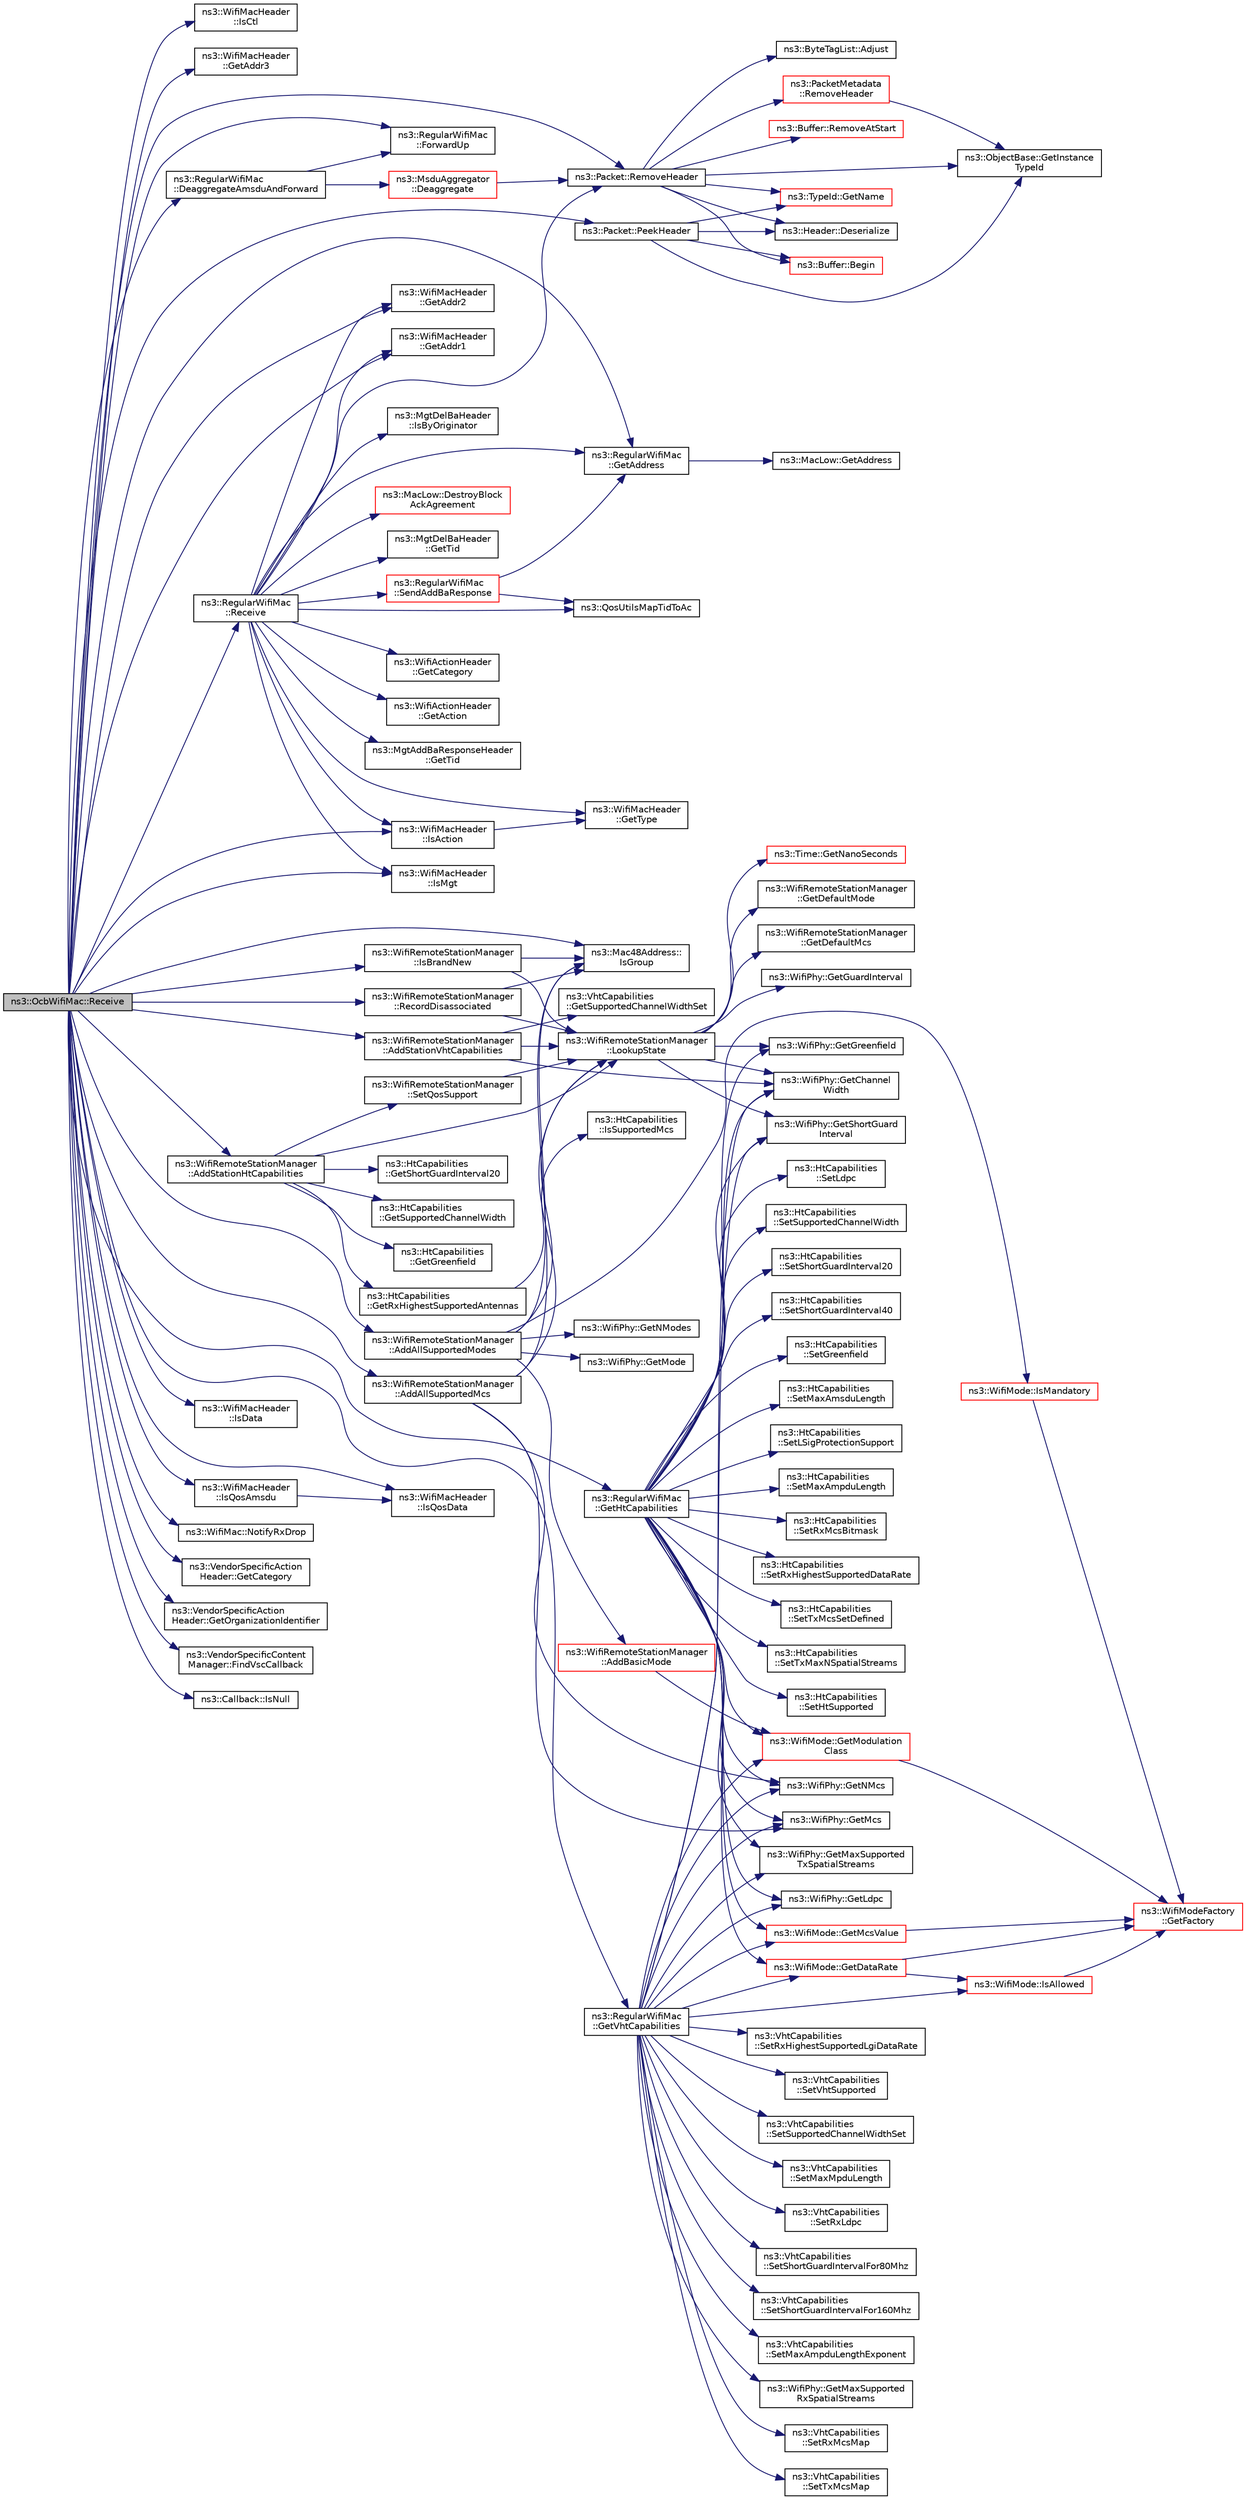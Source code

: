 digraph "ns3::OcbWifiMac::Receive"
{
  edge [fontname="Helvetica",fontsize="10",labelfontname="Helvetica",labelfontsize="10"];
  node [fontname="Helvetica",fontsize="10",shape=record];
  rankdir="LR";
  Node1 [label="ns3::OcbWifiMac::Receive",height=0.2,width=0.4,color="black", fillcolor="grey75", style="filled", fontcolor="black"];
  Node1 -> Node2 [color="midnightblue",fontsize="10",style="solid"];
  Node2 [label="ns3::WifiMacHeader\l::IsCtl",height=0.2,width=0.4,color="black", fillcolor="white", style="filled",URL="$d2/d9b/classns3_1_1WifiMacHeader.html#a68e62b3165160b22b5e1106f8ffaa6a2"];
  Node1 -> Node3 [color="midnightblue",fontsize="10",style="solid"];
  Node3 [label="ns3::WifiMacHeader\l::GetAddr3",height=0.2,width=0.4,color="black", fillcolor="white", style="filled",URL="$d2/d9b/classns3_1_1WifiMacHeader.html#a56740bc044a0b2003164492cf208501b"];
  Node1 -> Node4 [color="midnightblue",fontsize="10",style="solid"];
  Node4 [label="ns3::WifiMacHeader\l::GetAddr2",height=0.2,width=0.4,color="black", fillcolor="white", style="filled",URL="$d2/d9b/classns3_1_1WifiMacHeader.html#ac1fa908f4fb46931e5b33e3f4daa54d2"];
  Node1 -> Node5 [color="midnightblue",fontsize="10",style="solid"];
  Node5 [label="ns3::WifiMacHeader\l::GetAddr1",height=0.2,width=0.4,color="black", fillcolor="white", style="filled",URL="$d2/d9b/classns3_1_1WifiMacHeader.html#a5ddcfd82e7c5a17ffea5be9246544530"];
  Node1 -> Node6 [color="midnightblue",fontsize="10",style="solid"];
  Node6 [label="ns3::WifiRemoteStationManager\l::IsBrandNew",height=0.2,width=0.4,color="black", fillcolor="white", style="filled",URL="$d6/d65/classns3_1_1WifiRemoteStationManager.html#a7545940536c6520140bc7ff44b952d5d"];
  Node6 -> Node7 [color="midnightblue",fontsize="10",style="solid"];
  Node7 [label="ns3::Mac48Address::\lIsGroup",height=0.2,width=0.4,color="black", fillcolor="white", style="filled",URL="$db/dee/classns3_1_1Mac48Address.html#ae191b13b8ecd9d138c2301483ab826e8"];
  Node6 -> Node8 [color="midnightblue",fontsize="10",style="solid"];
  Node8 [label="ns3::WifiRemoteStationManager\l::LookupState",height=0.2,width=0.4,color="black", fillcolor="white", style="filled",URL="$d6/d65/classns3_1_1WifiRemoteStationManager.html#aa92633f587338f32789e9210c82c6815"];
  Node8 -> Node9 [color="midnightblue",fontsize="10",style="solid"];
  Node9 [label="ns3::WifiRemoteStationManager\l::GetDefaultMode",height=0.2,width=0.4,color="black", fillcolor="white", style="filled",URL="$d6/d65/classns3_1_1WifiRemoteStationManager.html#a54cc63cdbc8067b7f737be74a9e0081c"];
  Node8 -> Node10 [color="midnightblue",fontsize="10",style="solid"];
  Node10 [label="ns3::WifiRemoteStationManager\l::GetDefaultMcs",height=0.2,width=0.4,color="black", fillcolor="white", style="filled",URL="$d6/d65/classns3_1_1WifiRemoteStationManager.html#ac088d1a4943d51a3fa0a9fbf42fdf961"];
  Node8 -> Node11 [color="midnightblue",fontsize="10",style="solid"];
  Node11 [label="ns3::WifiPhy::GetChannel\lWidth",height=0.2,width=0.4,color="black", fillcolor="white", style="filled",URL="$d6/d5a/classns3_1_1WifiPhy.html#a4a5d5009b3b3308f2baeed42a2007189"];
  Node8 -> Node12 [color="midnightblue",fontsize="10",style="solid"];
  Node12 [label="ns3::WifiPhy::GetShortGuard\lInterval",height=0.2,width=0.4,color="black", fillcolor="white", style="filled",URL="$d6/d5a/classns3_1_1WifiPhy.html#ae907e448ace9df4d647c8f97bbec23fc"];
  Node8 -> Node13 [color="midnightblue",fontsize="10",style="solid"];
  Node13 [label="ns3::WifiPhy::GetGuardInterval",height=0.2,width=0.4,color="black", fillcolor="white", style="filled",URL="$d6/d5a/classns3_1_1WifiPhy.html#adb22fbf368dfbf0864f08319d8fcb86e"];
  Node8 -> Node14 [color="midnightblue",fontsize="10",style="solid"];
  Node14 [label="ns3::Time::GetNanoSeconds",height=0.2,width=0.4,color="red", fillcolor="white", style="filled",URL="$dc/d04/classns3_1_1Time.html#a2fdb7bf0e1f5cd93b6149cb37bbb7f08"];
  Node8 -> Node15 [color="midnightblue",fontsize="10",style="solid"];
  Node15 [label="ns3::WifiPhy::GetGreenfield",height=0.2,width=0.4,color="black", fillcolor="white", style="filled",URL="$d6/d5a/classns3_1_1WifiPhy.html#ad7d61a882a8bd1ece3bcb76eeb600d28"];
  Node1 -> Node16 [color="midnightblue",fontsize="10",style="solid"];
  Node16 [label="ns3::WifiRemoteStationManager\l::AddAllSupportedMcs",height=0.2,width=0.4,color="black", fillcolor="white", style="filled",URL="$d6/d65/classns3_1_1WifiRemoteStationManager.html#a284f2ff0fb0cde5c8b08a3671712de58"];
  Node16 -> Node7 [color="midnightblue",fontsize="10",style="solid"];
  Node16 -> Node8 [color="midnightblue",fontsize="10",style="solid"];
  Node16 -> Node17 [color="midnightblue",fontsize="10",style="solid"];
  Node17 [label="ns3::WifiPhy::GetNMcs",height=0.2,width=0.4,color="black", fillcolor="white", style="filled",URL="$d6/d5a/classns3_1_1WifiPhy.html#aede1b3de380510e387aaafcfda7a0db0"];
  Node16 -> Node18 [color="midnightblue",fontsize="10",style="solid"];
  Node18 [label="ns3::WifiPhy::GetMcs",height=0.2,width=0.4,color="black", fillcolor="white", style="filled",URL="$d6/d5a/classns3_1_1WifiPhy.html#a6a8740a6fbb7ff618c80e0a0867467fd"];
  Node1 -> Node19 [color="midnightblue",fontsize="10",style="solid"];
  Node19 [label="ns3::WifiRemoteStationManager\l::AddStationHtCapabilities",height=0.2,width=0.4,color="black", fillcolor="white", style="filled",URL="$d6/d65/classns3_1_1WifiRemoteStationManager.html#ae78d843a98a66ff2d8584da8ed189b4d"];
  Node19 -> Node8 [color="midnightblue",fontsize="10",style="solid"];
  Node19 -> Node20 [color="midnightblue",fontsize="10",style="solid"];
  Node20 [label="ns3::HtCapabilities\l::GetShortGuardInterval20",height=0.2,width=0.4,color="black", fillcolor="white", style="filled",URL="$d8/de7/classns3_1_1HtCapabilities.html#a6ca1cb373ef9780a5e2e613ab75d3e95"];
  Node19 -> Node21 [color="midnightblue",fontsize="10",style="solid"];
  Node21 [label="ns3::HtCapabilities\l::GetSupportedChannelWidth",height=0.2,width=0.4,color="black", fillcolor="white", style="filled",URL="$d8/de7/classns3_1_1HtCapabilities.html#a40ecb80b49ca909b2546849a279b8a20"];
  Node19 -> Node22 [color="midnightblue",fontsize="10",style="solid"];
  Node22 [label="ns3::WifiRemoteStationManager\l::SetQosSupport",height=0.2,width=0.4,color="black", fillcolor="white", style="filled",URL="$d6/d65/classns3_1_1WifiRemoteStationManager.html#a8146d57b94ed85447d28a3f66e24d45b"];
  Node22 -> Node8 [color="midnightblue",fontsize="10",style="solid"];
  Node19 -> Node23 [color="midnightblue",fontsize="10",style="solid"];
  Node23 [label="ns3::HtCapabilities\l::GetGreenfield",height=0.2,width=0.4,color="black", fillcolor="white", style="filled",URL="$d8/de7/classns3_1_1HtCapabilities.html#a34ef1049389254f60633a542cdd47311"];
  Node19 -> Node24 [color="midnightblue",fontsize="10",style="solid"];
  Node24 [label="ns3::HtCapabilities\l::GetRxHighestSupportedAntennas",height=0.2,width=0.4,color="black", fillcolor="white", style="filled",URL="$d8/de7/classns3_1_1HtCapabilities.html#a630a2d0271f4e47c72db5e50edd43587"];
  Node24 -> Node25 [color="midnightblue",fontsize="10",style="solid"];
  Node25 [label="ns3::HtCapabilities\l::IsSupportedMcs",height=0.2,width=0.4,color="black", fillcolor="white", style="filled",URL="$d8/de7/classns3_1_1HtCapabilities.html#aa563d5aab590a40d47d6f864a01f573d"];
  Node1 -> Node26 [color="midnightblue",fontsize="10",style="solid"];
  Node26 [label="ns3::RegularWifiMac\l::GetHtCapabilities",height=0.2,width=0.4,color="black", fillcolor="white", style="filled",URL="$df/db9/classns3_1_1RegularWifiMac.html#ae2b0a52735a938a0f1ca233397ae2185"];
  Node26 -> Node27 [color="midnightblue",fontsize="10",style="solid"];
  Node27 [label="ns3::HtCapabilities\l::SetHtSupported",height=0.2,width=0.4,color="black", fillcolor="white", style="filled",URL="$d8/de7/classns3_1_1HtCapabilities.html#a2ad1fa9522ca436581c33aa8a907463c"];
  Node26 -> Node28 [color="midnightblue",fontsize="10",style="solid"];
  Node28 [label="ns3::HtCapabilities\l::SetLdpc",height=0.2,width=0.4,color="black", fillcolor="white", style="filled",URL="$d8/de7/classns3_1_1HtCapabilities.html#a045058b2e13cc526ff123fcda1ad8aef"];
  Node26 -> Node29 [color="midnightblue",fontsize="10",style="solid"];
  Node29 [label="ns3::WifiPhy::GetLdpc",height=0.2,width=0.4,color="black", fillcolor="white", style="filled",URL="$d6/d5a/classns3_1_1WifiPhy.html#a36c9adcf0b1f2229891c079016bfcb1b"];
  Node26 -> Node30 [color="midnightblue",fontsize="10",style="solid"];
  Node30 [label="ns3::HtCapabilities\l::SetSupportedChannelWidth",height=0.2,width=0.4,color="black", fillcolor="white", style="filled",URL="$d8/de7/classns3_1_1HtCapabilities.html#a06f115e8a9cd41b476bf031476c57c09"];
  Node26 -> Node11 [color="midnightblue",fontsize="10",style="solid"];
  Node26 -> Node31 [color="midnightblue",fontsize="10",style="solid"];
  Node31 [label="ns3::HtCapabilities\l::SetShortGuardInterval20",height=0.2,width=0.4,color="black", fillcolor="white", style="filled",URL="$d8/de7/classns3_1_1HtCapabilities.html#a1bc6ff98e7876dadf5af240c32ddca7f"];
  Node26 -> Node12 [color="midnightblue",fontsize="10",style="solid"];
  Node26 -> Node32 [color="midnightblue",fontsize="10",style="solid"];
  Node32 [label="ns3::HtCapabilities\l::SetShortGuardInterval40",height=0.2,width=0.4,color="black", fillcolor="white", style="filled",URL="$d8/de7/classns3_1_1HtCapabilities.html#ac44aaaf937496cbd0ddffe3b500d4c12"];
  Node26 -> Node33 [color="midnightblue",fontsize="10",style="solid"];
  Node33 [label="ns3::HtCapabilities\l::SetGreenfield",height=0.2,width=0.4,color="black", fillcolor="white", style="filled",URL="$d8/de7/classns3_1_1HtCapabilities.html#adf0794c6d9e20322d283c3949b00f051"];
  Node26 -> Node15 [color="midnightblue",fontsize="10",style="solid"];
  Node26 -> Node34 [color="midnightblue",fontsize="10",style="solid"];
  Node34 [label="ns3::HtCapabilities\l::SetMaxAmsduLength",height=0.2,width=0.4,color="black", fillcolor="white", style="filled",URL="$d8/de7/classns3_1_1HtCapabilities.html#afbb3840dcb2e76e3462fd2dac25b7681"];
  Node26 -> Node35 [color="midnightblue",fontsize="10",style="solid"];
  Node35 [label="ns3::HtCapabilities\l::SetLSigProtectionSupport",height=0.2,width=0.4,color="black", fillcolor="white", style="filled",URL="$d8/de7/classns3_1_1HtCapabilities.html#ab4460b4436d5081434fccdaecddc0040"];
  Node26 -> Node36 [color="midnightblue",fontsize="10",style="solid"];
  Node36 [label="ns3::HtCapabilities\l::SetMaxAmpduLength",height=0.2,width=0.4,color="black", fillcolor="white", style="filled",URL="$d8/de7/classns3_1_1HtCapabilities.html#a82fcb22af30c65867ebe133b84a2d8f0"];
  Node26 -> Node17 [color="midnightblue",fontsize="10",style="solid"];
  Node26 -> Node18 [color="midnightblue",fontsize="10",style="solid"];
  Node26 -> Node37 [color="midnightblue",fontsize="10",style="solid"];
  Node37 [label="ns3::WifiMode::GetModulation\lClass",height=0.2,width=0.4,color="red", fillcolor="white", style="filled",URL="$d5/d56/classns3_1_1WifiMode.html#a7941cd2a0bc8d2ba68ba6a12c7e2c42a"];
  Node37 -> Node38 [color="midnightblue",fontsize="10",style="solid"];
  Node38 [label="ns3::WifiModeFactory\l::GetFactory",height=0.2,width=0.4,color="red", fillcolor="white", style="filled",URL="$d2/dcd/classns3_1_1WifiModeFactory.html#a9c6f695d733355dee8d74bd1709868fc"];
  Node26 -> Node39 [color="midnightblue",fontsize="10",style="solid"];
  Node39 [label="ns3::HtCapabilities\l::SetRxMcsBitmask",height=0.2,width=0.4,color="black", fillcolor="white", style="filled",URL="$d8/de7/classns3_1_1HtCapabilities.html#aa6eca50b3ba924a5eeacd735d588193b"];
  Node26 -> Node40 [color="midnightblue",fontsize="10",style="solid"];
  Node40 [label="ns3::WifiMode::GetMcsValue",height=0.2,width=0.4,color="red", fillcolor="white", style="filled",URL="$d5/d56/classns3_1_1WifiMode.html#acd40f9e0edfc1e2c4462bd016a08f160"];
  Node40 -> Node38 [color="midnightblue",fontsize="10",style="solid"];
  Node26 -> Node41 [color="midnightblue",fontsize="10",style="solid"];
  Node41 [label="ns3::WifiMode::GetDataRate",height=0.2,width=0.4,color="red", fillcolor="white", style="filled",URL="$d5/d56/classns3_1_1WifiMode.html#adcfbe150f69da720db23387f733b8a52"];
  Node41 -> Node38 [color="midnightblue",fontsize="10",style="solid"];
  Node41 -> Node42 [color="midnightblue",fontsize="10",style="solid"];
  Node42 [label="ns3::WifiMode::IsAllowed",height=0.2,width=0.4,color="red", fillcolor="white", style="filled",URL="$d5/d56/classns3_1_1WifiMode.html#a996eeb87ea67b483f0c1915780012e86"];
  Node42 -> Node38 [color="midnightblue",fontsize="10",style="solid"];
  Node26 -> Node43 [color="midnightblue",fontsize="10",style="solid"];
  Node43 [label="ns3::HtCapabilities\l::SetRxHighestSupportedDataRate",height=0.2,width=0.4,color="black", fillcolor="white", style="filled",URL="$d8/de7/classns3_1_1HtCapabilities.html#a389e977f66c2ae7cf25885b2eaf58187"];
  Node26 -> Node44 [color="midnightblue",fontsize="10",style="solid"];
  Node44 [label="ns3::HtCapabilities\l::SetTxMcsSetDefined",height=0.2,width=0.4,color="black", fillcolor="white", style="filled",URL="$d8/de7/classns3_1_1HtCapabilities.html#a2da0c1e107ed24b1a429979932ad4a9f"];
  Node26 -> Node45 [color="midnightblue",fontsize="10",style="solid"];
  Node45 [label="ns3::HtCapabilities\l::SetTxMaxNSpatialStreams",height=0.2,width=0.4,color="black", fillcolor="white", style="filled",URL="$d8/de7/classns3_1_1HtCapabilities.html#ae60bef548af90911737267ca1f029da8"];
  Node26 -> Node46 [color="midnightblue",fontsize="10",style="solid"];
  Node46 [label="ns3::WifiPhy::GetMaxSupported\lTxSpatialStreams",height=0.2,width=0.4,color="black", fillcolor="white", style="filled",URL="$d6/d5a/classns3_1_1WifiPhy.html#ab5e6bb95a75d0e6e7e666efd3c014fe4"];
  Node1 -> Node47 [color="midnightblue",fontsize="10",style="solid"];
  Node47 [label="ns3::WifiRemoteStationManager\l::AddStationVhtCapabilities",height=0.2,width=0.4,color="black", fillcolor="white", style="filled",URL="$d6/d65/classns3_1_1WifiRemoteStationManager.html#a52b9e283f99e113cba95afbc2acea72b"];
  Node47 -> Node8 [color="midnightblue",fontsize="10",style="solid"];
  Node47 -> Node48 [color="midnightblue",fontsize="10",style="solid"];
  Node48 [label="ns3::VhtCapabilities\l::GetSupportedChannelWidthSet",height=0.2,width=0.4,color="black", fillcolor="white", style="filled",URL="$de/de4/classns3_1_1VhtCapabilities.html#a1b67c5ee09c2b1a4557e3a19008be65a"];
  Node47 -> Node11 [color="midnightblue",fontsize="10",style="solid"];
  Node1 -> Node49 [color="midnightblue",fontsize="10",style="solid"];
  Node49 [label="ns3::RegularWifiMac\l::GetVhtCapabilities",height=0.2,width=0.4,color="black", fillcolor="white", style="filled",URL="$df/db9/classns3_1_1RegularWifiMac.html#ade487870f5663694d30a2dd6a7e614e8"];
  Node49 -> Node50 [color="midnightblue",fontsize="10",style="solid"];
  Node50 [label="ns3::VhtCapabilities\l::SetVhtSupported",height=0.2,width=0.4,color="black", fillcolor="white", style="filled",URL="$de/de4/classns3_1_1VhtCapabilities.html#a01ed2addd76b9af5c7f29ec85c4ccf63"];
  Node49 -> Node11 [color="midnightblue",fontsize="10",style="solid"];
  Node49 -> Node51 [color="midnightblue",fontsize="10",style="solid"];
  Node51 [label="ns3::VhtCapabilities\l::SetSupportedChannelWidthSet",height=0.2,width=0.4,color="black", fillcolor="white", style="filled",URL="$de/de4/classns3_1_1VhtCapabilities.html#af4d56346754cf93933657aff3e573649"];
  Node49 -> Node52 [color="midnightblue",fontsize="10",style="solid"];
  Node52 [label="ns3::VhtCapabilities\l::SetMaxMpduLength",height=0.2,width=0.4,color="black", fillcolor="white", style="filled",URL="$de/de4/classns3_1_1VhtCapabilities.html#a857a051f560a8e27d77a4565a4b95949"];
  Node49 -> Node53 [color="midnightblue",fontsize="10",style="solid"];
  Node53 [label="ns3::VhtCapabilities\l::SetRxLdpc",height=0.2,width=0.4,color="black", fillcolor="white", style="filled",URL="$de/de4/classns3_1_1VhtCapabilities.html#a09888e0b861e85fb5f5a366f860db50b"];
  Node49 -> Node29 [color="midnightblue",fontsize="10",style="solid"];
  Node49 -> Node54 [color="midnightblue",fontsize="10",style="solid"];
  Node54 [label="ns3::VhtCapabilities\l::SetShortGuardIntervalFor80Mhz",height=0.2,width=0.4,color="black", fillcolor="white", style="filled",URL="$de/de4/classns3_1_1VhtCapabilities.html#a7d76403b894a6374af41740730b93837"];
  Node49 -> Node12 [color="midnightblue",fontsize="10",style="solid"];
  Node49 -> Node55 [color="midnightblue",fontsize="10",style="solid"];
  Node55 [label="ns3::VhtCapabilities\l::SetShortGuardIntervalFor160Mhz",height=0.2,width=0.4,color="black", fillcolor="white", style="filled",URL="$de/de4/classns3_1_1VhtCapabilities.html#ab91b61a7023c4718ecc9b3c7a5088629"];
  Node49 -> Node56 [color="midnightblue",fontsize="10",style="solid"];
  Node56 [label="ns3::VhtCapabilities\l::SetMaxAmpduLengthExponent",height=0.2,width=0.4,color="black", fillcolor="white", style="filled",URL="$de/de4/classns3_1_1VhtCapabilities.html#ab5978942eb3024e504ddab54f705987e"];
  Node49 -> Node17 [color="midnightblue",fontsize="10",style="solid"];
  Node49 -> Node18 [color="midnightblue",fontsize="10",style="solid"];
  Node49 -> Node37 [color="midnightblue",fontsize="10",style="solid"];
  Node49 -> Node40 [color="midnightblue",fontsize="10",style="solid"];
  Node49 -> Node57 [color="midnightblue",fontsize="10",style="solid"];
  Node57 [label="ns3::WifiPhy::GetMaxSupported\lRxSpatialStreams",height=0.2,width=0.4,color="black", fillcolor="white", style="filled",URL="$d6/d5a/classns3_1_1WifiPhy.html#a493d72ea8ba91bb2fda9185c39c419c8"];
  Node49 -> Node58 [color="midnightblue",fontsize="10",style="solid"];
  Node58 [label="ns3::VhtCapabilities\l::SetRxMcsMap",height=0.2,width=0.4,color="black", fillcolor="white", style="filled",URL="$de/de4/classns3_1_1VhtCapabilities.html#a42c9a53a068168326cc76d75d8a96d37"];
  Node49 -> Node46 [color="midnightblue",fontsize="10",style="solid"];
  Node49 -> Node59 [color="midnightblue",fontsize="10",style="solid"];
  Node59 [label="ns3::VhtCapabilities\l::SetTxMcsMap",height=0.2,width=0.4,color="black", fillcolor="white", style="filled",URL="$de/de4/classns3_1_1VhtCapabilities.html#a54ea74eb05fb2cf97a75ac6a488d4b57"];
  Node49 -> Node42 [color="midnightblue",fontsize="10",style="solid"];
  Node49 -> Node41 [color="midnightblue",fontsize="10",style="solid"];
  Node49 -> Node60 [color="midnightblue",fontsize="10",style="solid"];
  Node60 [label="ns3::VhtCapabilities\l::SetRxHighestSupportedLgiDataRate",height=0.2,width=0.4,color="black", fillcolor="white", style="filled",URL="$de/de4/classns3_1_1VhtCapabilities.html#a76d505e19a02e262781f4b2a137ee316"];
  Node1 -> Node61 [color="midnightblue",fontsize="10",style="solid"];
  Node61 [label="ns3::WifiRemoteStationManager\l::AddAllSupportedModes",height=0.2,width=0.4,color="black", fillcolor="white", style="filled",URL="$d6/d65/classns3_1_1WifiRemoteStationManager.html#a4820bca619f254af7ff3ea2990563dbe"];
  Node61 -> Node7 [color="midnightblue",fontsize="10",style="solid"];
  Node61 -> Node8 [color="midnightblue",fontsize="10",style="solid"];
  Node61 -> Node62 [color="midnightblue",fontsize="10",style="solid"];
  Node62 [label="ns3::WifiPhy::GetNModes",height=0.2,width=0.4,color="black", fillcolor="white", style="filled",URL="$d6/d5a/classns3_1_1WifiPhy.html#a2467e56b69d64bb2d648302f39397317"];
  Node61 -> Node63 [color="midnightblue",fontsize="10",style="solid"];
  Node63 [label="ns3::WifiPhy::GetMode",height=0.2,width=0.4,color="black", fillcolor="white", style="filled",URL="$d6/d5a/classns3_1_1WifiPhy.html#ac35983a13a769a7fbaac43340b8cdaf2"];
  Node61 -> Node64 [color="midnightblue",fontsize="10",style="solid"];
  Node64 [label="ns3::WifiMode::IsMandatory",height=0.2,width=0.4,color="red", fillcolor="white", style="filled",URL="$d5/d56/classns3_1_1WifiMode.html#ad7db9c41e193eb656c8dc66ec68cf0d0"];
  Node64 -> Node38 [color="midnightblue",fontsize="10",style="solid"];
  Node61 -> Node65 [color="midnightblue",fontsize="10",style="solid"];
  Node65 [label="ns3::WifiRemoteStationManager\l::AddBasicMode",height=0.2,width=0.4,color="red", fillcolor="white", style="filled",URL="$d6/d65/classns3_1_1WifiRemoteStationManager.html#a169339a6312b10580cb6a940228833f0"];
  Node65 -> Node37 [color="midnightblue",fontsize="10",style="solid"];
  Node1 -> Node66 [color="midnightblue",fontsize="10",style="solid"];
  Node66 [label="ns3::WifiRemoteStationManager\l::RecordDisassociated",height=0.2,width=0.4,color="black", fillcolor="white", style="filled",URL="$d6/d65/classns3_1_1WifiRemoteStationManager.html#abcb92c63342aed2603c1dfb131e0fe8a"];
  Node66 -> Node7 [color="midnightblue",fontsize="10",style="solid"];
  Node66 -> Node8 [color="midnightblue",fontsize="10",style="solid"];
  Node1 -> Node67 [color="midnightblue",fontsize="10",style="solid"];
  Node67 [label="ns3::WifiMacHeader\l::IsData",height=0.2,width=0.4,color="black", fillcolor="white", style="filled",URL="$d2/d9b/classns3_1_1WifiMacHeader.html#ac40b6a967f6bcca6f29ea21c6c27b696"];
  Node1 -> Node68 [color="midnightblue",fontsize="10",style="solid"];
  Node68 [label="ns3::WifiMacHeader\l::IsQosData",height=0.2,width=0.4,color="black", fillcolor="white", style="filled",URL="$d2/d9b/classns3_1_1WifiMacHeader.html#a922e8c2b26023f2627ea19d9c4f4738b"];
  Node1 -> Node69 [color="midnightblue",fontsize="10",style="solid"];
  Node69 [label="ns3::WifiMacHeader\l::IsQosAmsdu",height=0.2,width=0.4,color="black", fillcolor="white", style="filled",URL="$d2/d9b/classns3_1_1WifiMacHeader.html#ae640dc1677df83cba71b9ad61e2931b4"];
  Node69 -> Node68 [color="midnightblue",fontsize="10",style="solid"];
  Node1 -> Node70 [color="midnightblue",fontsize="10",style="solid"];
  Node70 [label="ns3::RegularWifiMac\l::DeaggregateAmsduAndForward",height=0.2,width=0.4,color="black", fillcolor="white", style="filled",URL="$df/db9/classns3_1_1RegularWifiMac.html#a21621ca70e5d272de72d0609eb43cf15"];
  Node70 -> Node71 [color="midnightblue",fontsize="10",style="solid"];
  Node71 [label="ns3::MsduAggregator\l::Deaggregate",height=0.2,width=0.4,color="red", fillcolor="white", style="filled",URL="$da/dc7/classns3_1_1MsduAggregator.html#a5fbab40dc4a2b4b8ff94508ca7c988fc"];
  Node71 -> Node72 [color="midnightblue",fontsize="10",style="solid"];
  Node72 [label="ns3::Packet::RemoveHeader",height=0.2,width=0.4,color="black", fillcolor="white", style="filled",URL="$dd/d7a/classns3_1_1Packet.html#a0961eccf975d75f902d40956c93ba63e",tooltip="Deserialize and remove the header from the internal buffer. "];
  Node72 -> Node73 [color="midnightblue",fontsize="10",style="solid"];
  Node73 [label="ns3::Header::Deserialize",height=0.2,width=0.4,color="black", fillcolor="white", style="filled",URL="$d6/dae/classns3_1_1Header.html#a78be9400bb66b2a8543606f395ef5396"];
  Node72 -> Node74 [color="midnightblue",fontsize="10",style="solid"];
  Node74 [label="ns3::Buffer::Begin",height=0.2,width=0.4,color="red", fillcolor="white", style="filled",URL="$da/d85/classns3_1_1Buffer.html#a893d4bf50df13e730b6cd0fda91b967f"];
  Node72 -> Node75 [color="midnightblue",fontsize="10",style="solid"];
  Node75 [label="ns3::ObjectBase::GetInstance\lTypeId",height=0.2,width=0.4,color="black", fillcolor="white", style="filled",URL="$d2/dac/classns3_1_1ObjectBase.html#abe5b43a6f5b99a92a4c3122db31f06fb"];
  Node72 -> Node76 [color="midnightblue",fontsize="10",style="solid"];
  Node76 [label="ns3::TypeId::GetName",height=0.2,width=0.4,color="red", fillcolor="white", style="filled",URL="$d6/d11/classns3_1_1TypeId.html#aa3c41c79ae428b3cb396a9c6bb3ef314"];
  Node72 -> Node77 [color="midnightblue",fontsize="10",style="solid"];
  Node77 [label="ns3::Buffer::RemoveAtStart",height=0.2,width=0.4,color="red", fillcolor="white", style="filled",URL="$da/d85/classns3_1_1Buffer.html#adeecbb3e8f518aec6fee0437578ade4b"];
  Node72 -> Node78 [color="midnightblue",fontsize="10",style="solid"];
  Node78 [label="ns3::ByteTagList::Adjust",height=0.2,width=0.4,color="black", fillcolor="white", style="filled",URL="$dd/d64/classns3_1_1ByteTagList.html#a1fec06d7e6daaf8039cf2a148e4090f2"];
  Node72 -> Node79 [color="midnightblue",fontsize="10",style="solid"];
  Node79 [label="ns3::PacketMetadata\l::RemoveHeader",height=0.2,width=0.4,color="red", fillcolor="white", style="filled",URL="$d1/db1/classns3_1_1PacketMetadata.html#afa8a589ec783d4998516d7f39f21242d",tooltip="Remove an header. "];
  Node79 -> Node75 [color="midnightblue",fontsize="10",style="solid"];
  Node70 -> Node80 [color="midnightblue",fontsize="10",style="solid"];
  Node80 [label="ns3::RegularWifiMac\l::ForwardUp",height=0.2,width=0.4,color="black", fillcolor="white", style="filled",URL="$df/db9/classns3_1_1RegularWifiMac.html#a34df292af97e69fefda8303cdb323d1d"];
  Node1 -> Node80 [color="midnightblue",fontsize="10",style="solid"];
  Node1 -> Node81 [color="midnightblue",fontsize="10",style="solid"];
  Node81 [label="ns3::RegularWifiMac\l::GetAddress",height=0.2,width=0.4,color="black", fillcolor="white", style="filled",URL="$df/db9/classns3_1_1RegularWifiMac.html#aea719a7d05fbc664c50479fc900777b7"];
  Node81 -> Node82 [color="midnightblue",fontsize="10",style="solid"];
  Node82 [label="ns3::MacLow::GetAddress",height=0.2,width=0.4,color="black", fillcolor="white", style="filled",URL="$d3/da6/classns3_1_1MacLow.html#a109922d4f2bb1ee0b2a66aa3bcc48e2f"];
  Node1 -> Node7 [color="midnightblue",fontsize="10",style="solid"];
  Node1 -> Node83 [color="midnightblue",fontsize="10",style="solid"];
  Node83 [label="ns3::WifiMac::NotifyRxDrop",height=0.2,width=0.4,color="black", fillcolor="white", style="filled",URL="$d4/d7c/classns3_1_1WifiMac.html#acc2ef3079b2a6ac4fb3838608e5e1ed4"];
  Node1 -> Node84 [color="midnightblue",fontsize="10",style="solid"];
  Node84 [label="ns3::WifiMacHeader\l::IsMgt",height=0.2,width=0.4,color="black", fillcolor="white", style="filled",URL="$d2/d9b/classns3_1_1WifiMacHeader.html#a2b62ae36cdfcba18d588da756aee4f61"];
  Node1 -> Node85 [color="midnightblue",fontsize="10",style="solid"];
  Node85 [label="ns3::WifiMacHeader\l::IsAction",height=0.2,width=0.4,color="black", fillcolor="white", style="filled",URL="$d2/d9b/classns3_1_1WifiMacHeader.html#a4f0f1dc289f21d3840bd782ff309d33a"];
  Node85 -> Node86 [color="midnightblue",fontsize="10",style="solid"];
  Node86 [label="ns3::WifiMacHeader\l::GetType",height=0.2,width=0.4,color="black", fillcolor="white", style="filled",URL="$d2/d9b/classns3_1_1WifiMacHeader.html#a393067652a2b6c06d645366912ddf748"];
  Node1 -> Node87 [color="midnightblue",fontsize="10",style="solid"];
  Node87 [label="ns3::Packet::PeekHeader",height=0.2,width=0.4,color="black", fillcolor="white", style="filled",URL="$dd/d7a/classns3_1_1Packet.html#aadc63487bea70945c418f4c3e9b81964",tooltip="Deserialize but does not remove the header from the internal buffer. s This method invokes Header::De..."];
  Node87 -> Node73 [color="midnightblue",fontsize="10",style="solid"];
  Node87 -> Node74 [color="midnightblue",fontsize="10",style="solid"];
  Node87 -> Node75 [color="midnightblue",fontsize="10",style="solid"];
  Node87 -> Node76 [color="midnightblue",fontsize="10",style="solid"];
  Node1 -> Node88 [color="midnightblue",fontsize="10",style="solid"];
  Node88 [label="ns3::VendorSpecificAction\lHeader::GetCategory",height=0.2,width=0.4,color="black", fillcolor="white", style="filled",URL="$dd/d4d/classns3_1_1VendorSpecificActionHeader.html#a3030c0a79d5c618bc9695150788bf4a0"];
  Node1 -> Node72 [color="midnightblue",fontsize="10",style="solid"];
  Node1 -> Node89 [color="midnightblue",fontsize="10",style="solid"];
  Node89 [label="ns3::VendorSpecificAction\lHeader::GetOrganizationIdentifier",height=0.2,width=0.4,color="black", fillcolor="white", style="filled",URL="$dd/d4d/classns3_1_1VendorSpecificActionHeader.html#af87c661f55c7b9ab54638a1c0fa9c022"];
  Node1 -> Node90 [color="midnightblue",fontsize="10",style="solid"];
  Node90 [label="ns3::VendorSpecificContent\lManager::FindVscCallback",height=0.2,width=0.4,color="black", fillcolor="white", style="filled",URL="$df/d7e/classns3_1_1VendorSpecificContentManager.html#a827f6989ad72041a9e126a144a002e54"];
  Node1 -> Node91 [color="midnightblue",fontsize="10",style="solid"];
  Node91 [label="ns3::Callback::IsNull",height=0.2,width=0.4,color="black", fillcolor="white", style="filled",URL="$d1/d48/classns3_1_1Callback.html#aa8e27826badbf37f84763f36f70d9b54"];
  Node1 -> Node92 [color="midnightblue",fontsize="10",style="solid"];
  Node92 [label="ns3::RegularWifiMac\l::Receive",height=0.2,width=0.4,color="black", fillcolor="white", style="filled",URL="$df/db9/classns3_1_1RegularWifiMac.html#a9abbbcea65b6dc416ab1b44785c40e9f"];
  Node92 -> Node5 [color="midnightblue",fontsize="10",style="solid"];
  Node92 -> Node4 [color="midnightblue",fontsize="10",style="solid"];
  Node92 -> Node81 [color="midnightblue",fontsize="10",style="solid"];
  Node92 -> Node84 [color="midnightblue",fontsize="10",style="solid"];
  Node92 -> Node85 [color="midnightblue",fontsize="10",style="solid"];
  Node92 -> Node72 [color="midnightblue",fontsize="10",style="solid"];
  Node92 -> Node93 [color="midnightblue",fontsize="10",style="solid"];
  Node93 [label="ns3::WifiActionHeader\l::GetCategory",height=0.2,width=0.4,color="black", fillcolor="white", style="filled",URL="$d3/d69/classns3_1_1WifiActionHeader.html#a6770270aecf8921377529d1c16cc10f2"];
  Node92 -> Node94 [color="midnightblue",fontsize="10",style="solid"];
  Node94 [label="ns3::WifiActionHeader\l::GetAction",height=0.2,width=0.4,color="black", fillcolor="white", style="filled",URL="$d3/d69/classns3_1_1WifiActionHeader.html#a9ec1872abca36121927fb83c837a4966"];
  Node92 -> Node95 [color="midnightblue",fontsize="10",style="solid"];
  Node95 [label="ns3::RegularWifiMac\l::SendAddBaResponse",height=0.2,width=0.4,color="red", fillcolor="white", style="filled",URL="$df/db9/classns3_1_1RegularWifiMac.html#a7f68e740fc48cfc03df7330077af8113"];
  Node95 -> Node81 [color="midnightblue",fontsize="10",style="solid"];
  Node95 -> Node96 [color="midnightblue",fontsize="10",style="solid"];
  Node96 [label="ns3::QosUtilsMapTidToAc",height=0.2,width=0.4,color="black", fillcolor="white", style="filled",URL="$df/d5e/group__wifi.html#ga4e36efcff6dd83eaee42e1af0de43d48"];
  Node92 -> Node96 [color="midnightblue",fontsize="10",style="solid"];
  Node92 -> Node97 [color="midnightblue",fontsize="10",style="solid"];
  Node97 [label="ns3::MgtAddBaResponseHeader\l::GetTid",height=0.2,width=0.4,color="black", fillcolor="white", style="filled",URL="$db/d55/classns3_1_1MgtAddBaResponseHeader.html#a643b70f2e86aa454c58d2d807bcccde7"];
  Node92 -> Node98 [color="midnightblue",fontsize="10",style="solid"];
  Node98 [label="ns3::MgtDelBaHeader\l::IsByOriginator",height=0.2,width=0.4,color="black", fillcolor="white", style="filled",URL="$df/dd8/classns3_1_1MgtDelBaHeader.html#a4b915851bba8240ae71d4e0b7c797811"];
  Node92 -> Node99 [color="midnightblue",fontsize="10",style="solid"];
  Node99 [label="ns3::MacLow::DestroyBlock\lAckAgreement",height=0.2,width=0.4,color="red", fillcolor="white", style="filled",URL="$d3/da6/classns3_1_1MacLow.html#ada8f9b5da9cbfb2a63b1d740ab88216d"];
  Node92 -> Node100 [color="midnightblue",fontsize="10",style="solid"];
  Node100 [label="ns3::MgtDelBaHeader\l::GetTid",height=0.2,width=0.4,color="black", fillcolor="white", style="filled",URL="$df/dd8/classns3_1_1MgtDelBaHeader.html#a67177f3adf061ae7c2cd2cdd9f1cb9ce"];
  Node92 -> Node86 [color="midnightblue",fontsize="10",style="solid"];
}
